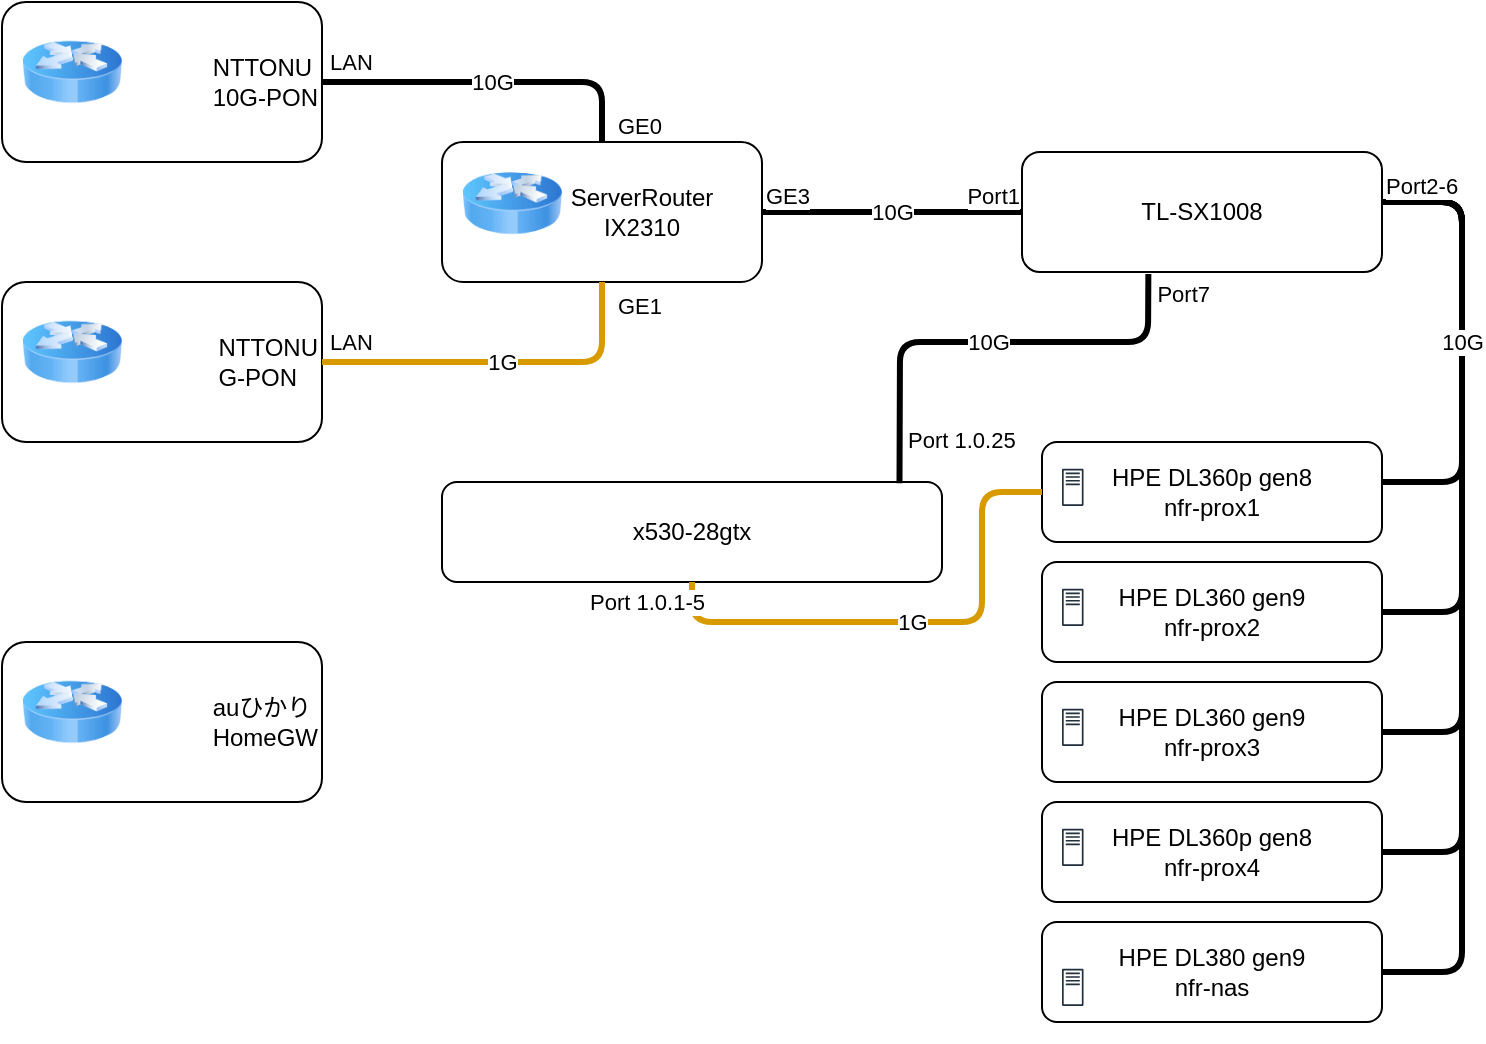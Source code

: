 <mxfile version="18.0.2" type="github">
  <diagram id="IVtER8iOa4Ks5zT8WiCw" name="HomeNetwork">
    <mxGraphModel dx="399" dy="419" grid="1" gridSize="10" guides="1" tooltips="1" connect="1" arrows="1" fold="1" page="1" pageScale="1" pageWidth="827" pageHeight="1169" math="0" shadow="0">
      <root>
        <mxCell id="0" />
        <mxCell id="1" parent="0" />
        <mxCell id="F0cyMqDmB0AHEjMqEv3i-4" value="" style="group" vertex="1" connectable="0" parent="1">
          <mxGeometry x="30" y="20" width="160" height="80" as="geometry" />
        </mxCell>
        <mxCell id="F0cyMqDmB0AHEjMqEv3i-3" value="&lt;div style=&quot;text-align: justify;&quot;&gt;&lt;span style=&quot;background-color: initial;&quot;&gt;NTTONU&lt;/span&gt;&lt;/div&gt;&lt;div style=&quot;text-align: justify;&quot;&gt;&lt;span style=&quot;background-color: initial;&quot;&gt;10G-PON&lt;/span&gt;&lt;/div&gt;" style="rounded=1;whiteSpace=wrap;html=1;align=right;" vertex="1" parent="F0cyMqDmB0AHEjMqEv3i-4">
          <mxGeometry width="160" height="80" as="geometry" />
        </mxCell>
        <mxCell id="F0cyMqDmB0AHEjMqEv3i-2" value="" style="image;html=1;image=img/lib/clip_art/networking/Router_Icon_128x128.png" vertex="1" parent="F0cyMqDmB0AHEjMqEv3i-4">
          <mxGeometry x="10" y="10" width="50" height="50" as="geometry" />
        </mxCell>
        <mxCell id="F0cyMqDmB0AHEjMqEv3i-5" value="" style="group" vertex="1" connectable="0" parent="1">
          <mxGeometry x="30" y="160" width="160" height="80" as="geometry" />
        </mxCell>
        <mxCell id="F0cyMqDmB0AHEjMqEv3i-6" value="&lt;div style=&quot;text-align: justify;&quot;&gt;&lt;span style=&quot;background-color: initial;&quot;&gt;NTTONU&lt;/span&gt;&lt;/div&gt;&lt;div style=&quot;text-align: justify;&quot;&gt;&lt;span style=&quot;background-color: initial;&quot;&gt;G-PON&lt;/span&gt;&lt;/div&gt;" style="rounded=1;whiteSpace=wrap;html=1;align=right;" vertex="1" parent="F0cyMqDmB0AHEjMqEv3i-5">
          <mxGeometry width="160" height="80" as="geometry" />
        </mxCell>
        <mxCell id="F0cyMqDmB0AHEjMqEv3i-7" value="" style="image;html=1;image=img/lib/clip_art/networking/Router_Icon_128x128.png" vertex="1" parent="F0cyMqDmB0AHEjMqEv3i-5">
          <mxGeometry x="10" y="10" width="50" height="50" as="geometry" />
        </mxCell>
        <mxCell id="F0cyMqDmB0AHEjMqEv3i-8" value="" style="group" vertex="1" connectable="0" parent="1">
          <mxGeometry x="250" y="90" width="160" height="70" as="geometry" />
        </mxCell>
        <mxCell id="F0cyMqDmB0AHEjMqEv3i-9" value="&lt;blockquote style=&quot;margin: 0 0 0 40px; border: none; padding: 0px;&quot;&gt;&lt;div style=&quot;&quot;&gt;&lt;span style=&quot;background-color: initial;&quot;&gt;ServerRouter&lt;/span&gt;&lt;/div&gt;&lt;div style=&quot;&quot;&gt;&lt;span style=&quot;background-color: initial;&quot;&gt;IX2310&lt;/span&gt;&lt;/div&gt;&lt;/blockquote&gt;" style="rounded=1;whiteSpace=wrap;html=1;align=center;" vertex="1" parent="F0cyMqDmB0AHEjMqEv3i-8">
          <mxGeometry width="160" height="70" as="geometry" />
        </mxCell>
        <mxCell id="F0cyMqDmB0AHEjMqEv3i-10" value="" style="image;html=1;image=img/lib/clip_art/networking/Router_Icon_128x128.png" vertex="1" parent="F0cyMqDmB0AHEjMqEv3i-8">
          <mxGeometry x="10" y="8.75" width="50" height="43.75" as="geometry" />
        </mxCell>
        <mxCell id="F0cyMqDmB0AHEjMqEv3i-18" value="" style="endArrow=none;html=1;rounded=1;strokeWidth=3;exitX=1;exitY=0.5;exitDx=0;exitDy=0;entryX=0.5;entryY=0;entryDx=0;entryDy=0;endFill=0;" edge="1" parent="1" source="F0cyMqDmB0AHEjMqEv3i-3" target="F0cyMqDmB0AHEjMqEv3i-9">
          <mxGeometry relative="1" as="geometry">
            <mxPoint x="200" y="60" as="sourcePoint" />
            <mxPoint x="360" y="60" as="targetPoint" />
            <Array as="points">
              <mxPoint x="330" y="60" />
            </Array>
          </mxGeometry>
        </mxCell>
        <mxCell id="F0cyMqDmB0AHEjMqEv3i-19" value="10G" style="edgeLabel;resizable=0;html=1;align=center;verticalAlign=middle;" connectable="0" vertex="1" parent="F0cyMqDmB0AHEjMqEv3i-18">
          <mxGeometry relative="1" as="geometry" />
        </mxCell>
        <mxCell id="F0cyMqDmB0AHEjMqEv3i-20" value="LAN" style="edgeLabel;resizable=0;html=1;align=left;verticalAlign=bottom;spacing=4;" connectable="0" vertex="1" parent="F0cyMqDmB0AHEjMqEv3i-18">
          <mxGeometry x="-1" relative="1" as="geometry" />
        </mxCell>
        <mxCell id="F0cyMqDmB0AHEjMqEv3i-21" value="GE0" style="edgeLabel;resizable=0;html=1;align=right;verticalAlign=bottom;" connectable="0" vertex="1" parent="F0cyMqDmB0AHEjMqEv3i-18">
          <mxGeometry x="1" relative="1" as="geometry">
            <mxPoint x="30" as="offset" />
          </mxGeometry>
        </mxCell>
        <mxCell id="F0cyMqDmB0AHEjMqEv3i-22" value="" style="endArrow=none;html=1;rounded=1;strokeWidth=3;exitX=1;exitY=0.5;exitDx=0;exitDy=0;entryX=0.5;entryY=1;entryDx=0;entryDy=0;endFill=0;fillColor=#ffe6cc;strokeColor=#d79b00;" edge="1" parent="1" target="F0cyMqDmB0AHEjMqEv3i-9">
          <mxGeometry relative="1" as="geometry">
            <mxPoint x="190.0" y="200" as="sourcePoint" />
            <mxPoint x="330" y="230" as="targetPoint" />
            <Array as="points">
              <mxPoint x="330" y="200" />
            </Array>
          </mxGeometry>
        </mxCell>
        <mxCell id="F0cyMqDmB0AHEjMqEv3i-23" value="1G" style="edgeLabel;resizable=0;html=1;align=center;verticalAlign=middle;" connectable="0" vertex="1" parent="F0cyMqDmB0AHEjMqEv3i-22">
          <mxGeometry relative="1" as="geometry" />
        </mxCell>
        <mxCell id="F0cyMqDmB0AHEjMqEv3i-24" value="LAN" style="edgeLabel;resizable=0;html=1;align=left;verticalAlign=bottom;spacing=4;" connectable="0" vertex="1" parent="F0cyMqDmB0AHEjMqEv3i-22">
          <mxGeometry x="-1" relative="1" as="geometry" />
        </mxCell>
        <mxCell id="F0cyMqDmB0AHEjMqEv3i-25" value="GE1" style="edgeLabel;resizable=0;html=1;align=right;verticalAlign=bottom;" connectable="0" vertex="1" parent="F0cyMqDmB0AHEjMqEv3i-22">
          <mxGeometry x="1" relative="1" as="geometry">
            <mxPoint x="30" y="20" as="offset" />
          </mxGeometry>
        </mxCell>
        <mxCell id="F0cyMqDmB0AHEjMqEv3i-26" value="GE1" style="edgeLabel;resizable=0;html=1;align=right;verticalAlign=bottom;" connectable="0" vertex="1" parent="F0cyMqDmB0AHEjMqEv3i-22">
          <mxGeometry x="1" relative="1" as="geometry">
            <mxPoint x="30" y="20" as="offset" />
          </mxGeometry>
        </mxCell>
        <mxCell id="F0cyMqDmB0AHEjMqEv3i-27" value="" style="group" vertex="1" connectable="0" parent="1">
          <mxGeometry x="30" y="340" width="160" height="80" as="geometry" />
        </mxCell>
        <mxCell id="F0cyMqDmB0AHEjMqEv3i-28" value="&lt;blockquote style=&quot;margin: 0 0 0 40px; border: none; padding: 0px;&quot;&gt;&lt;blockquote style=&quot;margin: 0 0 0 40px; border: none; padding: 0px;&quot;&gt;&lt;div style=&quot;text-align: justify;&quot;&gt;&lt;span style=&quot;background-color: initial;&quot;&gt;auひかり&lt;/span&gt;&lt;/div&gt;&lt;/blockquote&gt;&lt;blockquote style=&quot;margin: 0 0 0 40px; border: none; padding: 0px;&quot;&gt;&lt;div style=&quot;text-align: justify;&quot;&gt;&lt;span style=&quot;background-color: initial;&quot;&gt;HomeGW&lt;/span&gt;&lt;/div&gt;&lt;/blockquote&gt;&lt;/blockquote&gt;" style="rounded=1;whiteSpace=wrap;html=1;align=right;" vertex="1" parent="F0cyMqDmB0AHEjMqEv3i-27">
          <mxGeometry width="160" height="80" as="geometry" />
        </mxCell>
        <mxCell id="F0cyMqDmB0AHEjMqEv3i-29" value="" style="image;html=1;image=img/lib/clip_art/networking/Router_Icon_128x128.png" vertex="1" parent="F0cyMqDmB0AHEjMqEv3i-27">
          <mxGeometry x="10" y="10" width="50" height="50" as="geometry" />
        </mxCell>
        <mxCell id="F0cyMqDmB0AHEjMqEv3i-34" value="TL-SX1008" style="rounded=1;whiteSpace=wrap;html=1;" vertex="1" parent="1">
          <mxGeometry x="540" y="95" width="180" height="60" as="geometry" />
        </mxCell>
        <mxCell id="F0cyMqDmB0AHEjMqEv3i-35" value="" style="endArrow=none;html=1;rounded=1;strokeWidth=3;exitX=1;exitY=0.5;exitDx=0;exitDy=0;entryX=0;entryY=0.5;entryDx=0;entryDy=0;endFill=0;" edge="1" parent="1" source="F0cyMqDmB0AHEjMqEv3i-9" target="F0cyMqDmB0AHEjMqEv3i-34">
          <mxGeometry relative="1" as="geometry">
            <mxPoint x="344" y="185" as="sourcePoint" />
            <mxPoint x="484" y="215" as="targetPoint" />
            <Array as="points" />
          </mxGeometry>
        </mxCell>
        <mxCell id="F0cyMqDmB0AHEjMqEv3i-36" value="10G" style="edgeLabel;resizable=0;html=1;align=center;verticalAlign=middle;" connectable="0" vertex="1" parent="F0cyMqDmB0AHEjMqEv3i-35">
          <mxGeometry relative="1" as="geometry" />
        </mxCell>
        <mxCell id="F0cyMqDmB0AHEjMqEv3i-37" value="GE3" style="edgeLabel;resizable=0;html=1;align=left;verticalAlign=bottom;" connectable="0" vertex="1" parent="F0cyMqDmB0AHEjMqEv3i-35">
          <mxGeometry x="-1" relative="1" as="geometry" />
        </mxCell>
        <mxCell id="F0cyMqDmB0AHEjMqEv3i-38" value="Port1" style="edgeLabel;resizable=0;html=1;align=right;verticalAlign=bottom;" connectable="0" vertex="1" parent="F0cyMqDmB0AHEjMqEv3i-35">
          <mxGeometry x="1" relative="1" as="geometry">
            <mxPoint x="-1" as="offset" />
          </mxGeometry>
        </mxCell>
        <mxCell id="F0cyMqDmB0AHEjMqEv3i-41" value="" style="group" vertex="1" connectable="0" parent="1">
          <mxGeometry x="550" y="240" width="170" height="50" as="geometry" />
        </mxCell>
        <mxCell id="F0cyMqDmB0AHEjMqEv3i-40" value="HPE DL360p gen8&lt;br&gt;nfr-prox1" style="rounded=1;whiteSpace=wrap;html=1;" vertex="1" parent="F0cyMqDmB0AHEjMqEv3i-41">
          <mxGeometry width="170" height="50" as="geometry" />
        </mxCell>
        <mxCell id="F0cyMqDmB0AHEjMqEv3i-39" value="" style="sketch=0;outlineConnect=0;fontColor=#232F3E;gradientColor=none;fillColor=#232F3D;strokeColor=none;dashed=0;verticalLabelPosition=bottom;verticalAlign=top;align=center;html=1;fontSize=12;fontStyle=0;aspect=fixed;pointerEvents=1;shape=mxgraph.aws4.traditional_server;" vertex="1" parent="F0cyMqDmB0AHEjMqEv3i-41">
          <mxGeometry x="10" y="13.333" width="10.767" height="18.667" as="geometry" />
        </mxCell>
        <mxCell id="F0cyMqDmB0AHEjMqEv3i-42" value="" style="group" vertex="1" connectable="0" parent="1">
          <mxGeometry x="550" y="300" width="170" height="50" as="geometry" />
        </mxCell>
        <mxCell id="F0cyMqDmB0AHEjMqEv3i-43" value="HPE DL360 gen9&lt;br&gt;nfr-prox2" style="rounded=1;whiteSpace=wrap;html=1;" vertex="1" parent="F0cyMqDmB0AHEjMqEv3i-42">
          <mxGeometry width="170" height="50" as="geometry" />
        </mxCell>
        <mxCell id="F0cyMqDmB0AHEjMqEv3i-44" value="" style="sketch=0;outlineConnect=0;fontColor=#232F3E;gradientColor=none;fillColor=#232F3D;strokeColor=none;dashed=0;verticalLabelPosition=bottom;verticalAlign=top;align=center;html=1;fontSize=12;fontStyle=0;aspect=fixed;pointerEvents=1;shape=mxgraph.aws4.traditional_server;" vertex="1" parent="F0cyMqDmB0AHEjMqEv3i-42">
          <mxGeometry x="10" y="13.333" width="10.767" height="18.667" as="geometry" />
        </mxCell>
        <mxCell id="F0cyMqDmB0AHEjMqEv3i-45" value="" style="group" vertex="1" connectable="0" parent="1">
          <mxGeometry x="550" y="360" width="170" height="50" as="geometry" />
        </mxCell>
        <mxCell id="F0cyMqDmB0AHEjMqEv3i-46" value="HPE DL360 gen9&lt;br&gt;nfr-prox3" style="rounded=1;whiteSpace=wrap;html=1;" vertex="1" parent="F0cyMqDmB0AHEjMqEv3i-45">
          <mxGeometry width="170" height="50" as="geometry" />
        </mxCell>
        <mxCell id="F0cyMqDmB0AHEjMqEv3i-47" value="" style="sketch=0;outlineConnect=0;fontColor=#232F3E;gradientColor=none;fillColor=#232F3D;strokeColor=none;dashed=0;verticalLabelPosition=bottom;verticalAlign=top;align=center;html=1;fontSize=12;fontStyle=0;aspect=fixed;pointerEvents=1;shape=mxgraph.aws4.traditional_server;" vertex="1" parent="F0cyMqDmB0AHEjMqEv3i-45">
          <mxGeometry x="10" y="13.333" width="10.767" height="18.667" as="geometry" />
        </mxCell>
        <mxCell id="F0cyMqDmB0AHEjMqEv3i-48" value="" style="group" vertex="1" connectable="0" parent="1">
          <mxGeometry x="550" y="420" width="170" height="50" as="geometry" />
        </mxCell>
        <mxCell id="F0cyMqDmB0AHEjMqEv3i-49" value="HPE DL360p gen8&lt;br&gt;nfr-prox4" style="rounded=1;whiteSpace=wrap;html=1;" vertex="1" parent="F0cyMqDmB0AHEjMqEv3i-48">
          <mxGeometry width="170" height="50" as="geometry" />
        </mxCell>
        <mxCell id="F0cyMqDmB0AHEjMqEv3i-50" value="" style="sketch=0;outlineConnect=0;fontColor=#232F3E;gradientColor=none;fillColor=#232F3D;strokeColor=none;dashed=0;verticalLabelPosition=bottom;verticalAlign=top;align=center;html=1;fontSize=12;fontStyle=0;aspect=fixed;pointerEvents=1;shape=mxgraph.aws4.traditional_server;" vertex="1" parent="F0cyMqDmB0AHEjMqEv3i-48">
          <mxGeometry x="10" y="13.333" width="10.767" height="18.667" as="geometry" />
        </mxCell>
        <mxCell id="F0cyMqDmB0AHEjMqEv3i-75" value="" style="endArrow=none;html=1;rounded=1;strokeWidth=3;endFill=0;entryX=1;entryY=0.5;entryDx=0;entryDy=0;" edge="1" parent="1" target="F0cyMqDmB0AHEjMqEv3i-43">
          <mxGeometry relative="1" as="geometry">
            <mxPoint x="720" y="120" as="sourcePoint" />
            <mxPoint x="730" y="270" as="targetPoint" />
            <Array as="points">
              <mxPoint x="760" y="120" />
              <mxPoint x="760" y="325" />
            </Array>
          </mxGeometry>
        </mxCell>
        <mxCell id="F0cyMqDmB0AHEjMqEv3i-51" value="" style="group" vertex="1" connectable="0" parent="1">
          <mxGeometry x="550" y="490" width="170" height="50" as="geometry" />
        </mxCell>
        <mxCell id="F0cyMqDmB0AHEjMqEv3i-52" value="HPE DL380 gen9&lt;br&gt;nfr-nas" style="rounded=1;whiteSpace=wrap;html=1;" vertex="1" parent="F0cyMqDmB0AHEjMqEv3i-51">
          <mxGeometry y="-10" width="170" height="50" as="geometry" />
        </mxCell>
        <mxCell id="F0cyMqDmB0AHEjMqEv3i-53" value="" style="sketch=0;outlineConnect=0;fontColor=#232F3E;gradientColor=none;fillColor=#232F3D;strokeColor=none;dashed=0;verticalLabelPosition=bottom;verticalAlign=top;align=center;html=1;fontSize=12;fontStyle=0;aspect=fixed;pointerEvents=1;shape=mxgraph.aws4.traditional_server;" vertex="1" parent="F0cyMqDmB0AHEjMqEv3i-51">
          <mxGeometry x="10" y="13.333" width="10.767" height="18.667" as="geometry" />
        </mxCell>
        <mxCell id="F0cyMqDmB0AHEjMqEv3i-78" value="" style="endArrow=none;html=1;rounded=1;strokeWidth=3;endFill=0;entryX=1;entryY=0.5;entryDx=0;entryDy=0;" edge="1" parent="1" target="F0cyMqDmB0AHEjMqEv3i-46">
          <mxGeometry relative="1" as="geometry">
            <mxPoint x="720" y="120" as="sourcePoint" />
            <mxPoint x="730" y="335" as="targetPoint" />
            <Array as="points">
              <mxPoint x="760" y="120" />
              <mxPoint x="760" y="385" />
            </Array>
          </mxGeometry>
        </mxCell>
        <mxCell id="F0cyMqDmB0AHEjMqEv3i-79" value="" style="endArrow=none;html=1;rounded=1;strokeWidth=3;endFill=0;entryX=1;entryY=0.5;entryDx=0;entryDy=0;" edge="1" parent="1" target="F0cyMqDmB0AHEjMqEv3i-49">
          <mxGeometry relative="1" as="geometry">
            <mxPoint x="720" y="120" as="sourcePoint" />
            <mxPoint x="730" y="395" as="targetPoint" />
            <Array as="points">
              <mxPoint x="760" y="120" />
              <mxPoint x="760" y="445" />
            </Array>
          </mxGeometry>
        </mxCell>
        <mxCell id="F0cyMqDmB0AHEjMqEv3i-80" value="" style="endArrow=none;html=1;rounded=1;strokeWidth=3;endFill=0;entryX=1;entryY=0.5;entryDx=0;entryDy=0;" edge="1" parent="1" target="F0cyMqDmB0AHEjMqEv3i-52">
          <mxGeometry relative="1" as="geometry">
            <mxPoint x="720" y="120" as="sourcePoint" />
            <mxPoint x="730" y="455" as="targetPoint" />
            <Array as="points">
              <mxPoint x="760" y="120" />
              <mxPoint x="760" y="505" />
            </Array>
          </mxGeometry>
        </mxCell>
        <mxCell id="F0cyMqDmB0AHEjMqEv3i-72" value="" style="endArrow=none;html=1;rounded=1;strokeWidth=3;endFill=0;" edge="1" parent="1">
          <mxGeometry relative="1" as="geometry">
            <mxPoint x="720" y="120" as="sourcePoint" />
            <mxPoint x="720" y="260" as="targetPoint" />
            <Array as="points">
              <mxPoint x="760" y="120" />
              <mxPoint x="760" y="260" />
            </Array>
          </mxGeometry>
        </mxCell>
        <mxCell id="F0cyMqDmB0AHEjMqEv3i-74" value="Port2-6" style="edgeLabel;resizable=0;html=1;align=left;verticalAlign=bottom;" connectable="0" vertex="1" parent="F0cyMqDmB0AHEjMqEv3i-72">
          <mxGeometry x="-1" relative="1" as="geometry" />
        </mxCell>
        <mxCell id="F0cyMqDmB0AHEjMqEv3i-81" value="10G" style="edgeLabel;resizable=0;html=1;align=center;verticalAlign=middle;labelBorderColor=none;labelBackgroundColor=default;" connectable="0" vertex="1" parent="F0cyMqDmB0AHEjMqEv3i-72">
          <mxGeometry relative="1" as="geometry">
            <mxPoint as="offset" />
          </mxGeometry>
        </mxCell>
        <mxCell id="F0cyMqDmB0AHEjMqEv3i-83" value="x530-28gtx" style="rounded=1;whiteSpace=wrap;html=1;labelBackgroundColor=default;labelBorderColor=none;" vertex="1" parent="1">
          <mxGeometry x="250" y="260" width="250" height="50" as="geometry" />
        </mxCell>
        <mxCell id="F0cyMqDmB0AHEjMqEv3i-84" value="" style="endArrow=none;html=1;rounded=1;strokeWidth=3;exitX=0.915;exitY=0.013;exitDx=0;exitDy=0;entryX=0.351;entryY=1.016;entryDx=0;entryDy=0;endFill=0;entryPerimeter=0;exitPerimeter=0;" edge="1" parent="1" source="F0cyMqDmB0AHEjMqEv3i-83" target="F0cyMqDmB0AHEjMqEv3i-34">
          <mxGeometry relative="1" as="geometry">
            <mxPoint x="430" y="190" as="sourcePoint" />
            <mxPoint x="560" y="190" as="targetPoint" />
            <Array as="points">
              <mxPoint x="479" y="190" />
              <mxPoint x="603" y="190" />
            </Array>
          </mxGeometry>
        </mxCell>
        <mxCell id="F0cyMqDmB0AHEjMqEv3i-85" value="10G" style="edgeLabel;resizable=0;html=1;align=center;verticalAlign=middle;" connectable="0" vertex="1" parent="F0cyMqDmB0AHEjMqEv3i-84">
          <mxGeometry relative="1" as="geometry" />
        </mxCell>
        <mxCell id="F0cyMqDmB0AHEjMqEv3i-86" value="Port 1.0.25" style="edgeLabel;resizable=0;html=1;align=left;verticalAlign=bottom;spacing=4;" connectable="0" vertex="1" parent="F0cyMqDmB0AHEjMqEv3i-84">
          <mxGeometry x="-1" relative="1" as="geometry">
            <mxPoint y="-11" as="offset" />
          </mxGeometry>
        </mxCell>
        <mxCell id="F0cyMqDmB0AHEjMqEv3i-87" value="Port7" style="edgeLabel;resizable=0;html=1;align=right;verticalAlign=bottom;spacing=-2;" connectable="0" vertex="1" parent="F0cyMqDmB0AHEjMqEv3i-84">
          <mxGeometry x="1" relative="1" as="geometry">
            <mxPoint x="27" y="14" as="offset" />
          </mxGeometry>
        </mxCell>
        <mxCell id="F0cyMqDmB0AHEjMqEv3i-89" value="" style="endArrow=none;html=1;rounded=1;strokeWidth=3;exitX=0.5;exitY=1;exitDx=0;exitDy=0;entryX=0;entryY=0.5;entryDx=0;entryDy=0;endFill=0;fillColor=#ffe6cc;strokeColor=#d79b00;" edge="1" parent="1" source="F0cyMqDmB0AHEjMqEv3i-83" target="F0cyMqDmB0AHEjMqEv3i-40">
          <mxGeometry relative="1" as="geometry">
            <mxPoint x="400" y="420" as="sourcePoint" />
            <mxPoint x="524.43" y="315.31" as="targetPoint" />
            <Array as="points">
              <mxPoint x="375" y="330" />
              <mxPoint x="520" y="330" />
              <mxPoint x="520" y="265" />
            </Array>
          </mxGeometry>
        </mxCell>
        <mxCell id="F0cyMqDmB0AHEjMqEv3i-90" value="1G" style="edgeLabel;resizable=0;html=1;align=center;verticalAlign=middle;" connectable="0" vertex="1" parent="F0cyMqDmB0AHEjMqEv3i-89">
          <mxGeometry relative="1" as="geometry" />
        </mxCell>
        <mxCell id="F0cyMqDmB0AHEjMqEv3i-91" value="Port 1.0.1-5" style="edgeLabel;resizable=0;html=1;align=left;verticalAlign=bottom;spacing=4;" connectable="0" vertex="1" parent="F0cyMqDmB0AHEjMqEv3i-89">
          <mxGeometry x="-1" relative="1" as="geometry">
            <mxPoint x="-55" y="20" as="offset" />
          </mxGeometry>
        </mxCell>
      </root>
    </mxGraphModel>
  </diagram>
</mxfile>
